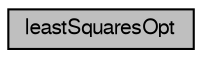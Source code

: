 digraph G
{
  bgcolor="transparent";
  edge [fontname="FreeSans",fontsize="10",labelfontname="FreeSans",labelfontsize="10"];
  node [fontname="FreeSans",fontsize="10",shape=record];
  Node1 [label="leastSquaresOpt",height=0.2,width=0.4,color="black", fillcolor="grey75", style="filled" fontcolor="black"];
}
